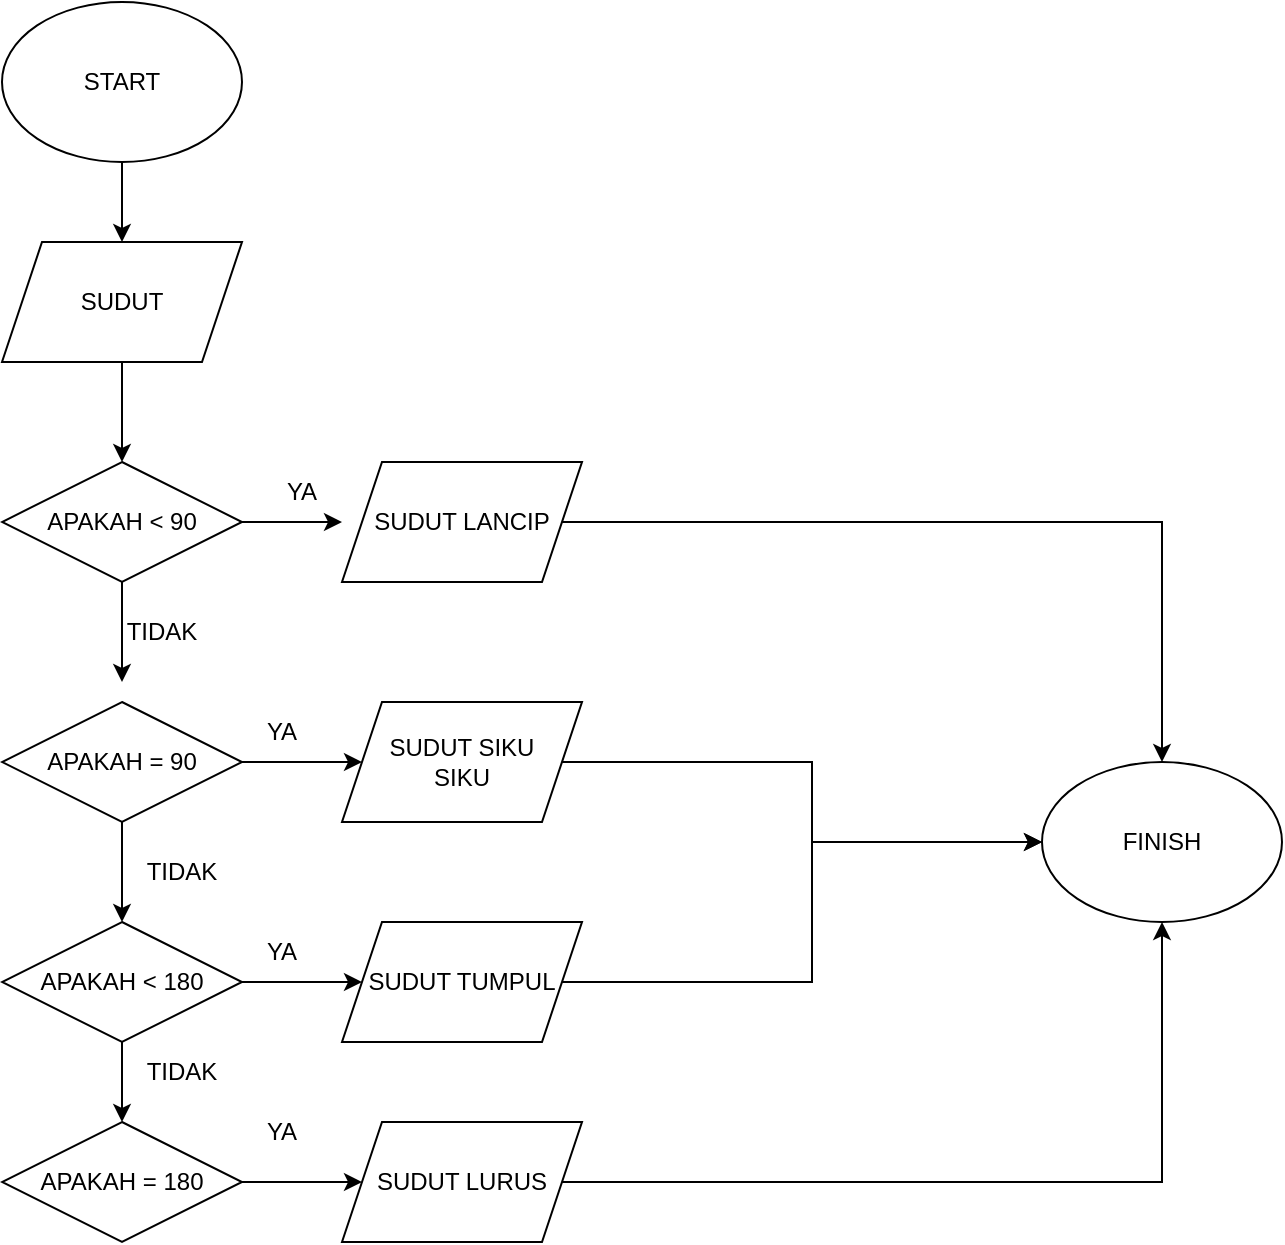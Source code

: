 <mxfile version="21.5.1" type="device">
  <diagram name="Page-1" id="h2_G5zgylUmpjCs9Oe07">
    <mxGraphModel dx="1235" dy="728" grid="1" gridSize="10" guides="1" tooltips="1" connect="1" arrows="1" fold="1" page="1" pageScale="1" pageWidth="850" pageHeight="1100" math="0" shadow="0">
      <root>
        <mxCell id="0" />
        <mxCell id="1" parent="0" />
        <mxCell id="Qvh1x4Kb4-tHghEaLHnO-2" style="edgeStyle=orthogonalEdgeStyle;rounded=0;orthogonalLoop=1;jettySize=auto;html=1;" parent="1" source="Qvh1x4Kb4-tHghEaLHnO-1" edge="1">
          <mxGeometry relative="1" as="geometry">
            <mxPoint x="140" y="340" as="targetPoint" />
          </mxGeometry>
        </mxCell>
        <mxCell id="Qvh1x4Kb4-tHghEaLHnO-1" value="START" style="ellipse;whiteSpace=wrap;html=1;" parent="1" vertex="1">
          <mxGeometry x="80" y="220" width="120" height="80" as="geometry" />
        </mxCell>
        <mxCell id="Qvh1x4Kb4-tHghEaLHnO-4" style="edgeStyle=orthogonalEdgeStyle;rounded=0;orthogonalLoop=1;jettySize=auto;html=1;" parent="1" source="Qvh1x4Kb4-tHghEaLHnO-3" edge="1">
          <mxGeometry relative="1" as="geometry">
            <mxPoint x="140" y="450" as="targetPoint" />
          </mxGeometry>
        </mxCell>
        <mxCell id="Qvh1x4Kb4-tHghEaLHnO-3" value="SUDUT" style="shape=parallelogram;perimeter=parallelogramPerimeter;whiteSpace=wrap;html=1;fixedSize=1;" parent="1" vertex="1">
          <mxGeometry x="80" y="340" width="120" height="60" as="geometry" />
        </mxCell>
        <mxCell id="Qvh1x4Kb4-tHghEaLHnO-8" style="edgeStyle=orthogonalEdgeStyle;rounded=0;orthogonalLoop=1;jettySize=auto;html=1;" parent="1" source="Qvh1x4Kb4-tHghEaLHnO-5" edge="1">
          <mxGeometry relative="1" as="geometry">
            <mxPoint x="140" y="560" as="targetPoint" />
          </mxGeometry>
        </mxCell>
        <mxCell id="Qvh1x4Kb4-tHghEaLHnO-12" style="edgeStyle=orthogonalEdgeStyle;rounded=0;orthogonalLoop=1;jettySize=auto;html=1;" parent="1" source="Qvh1x4Kb4-tHghEaLHnO-5" edge="1">
          <mxGeometry relative="1" as="geometry">
            <mxPoint x="250" y="480" as="targetPoint" />
          </mxGeometry>
        </mxCell>
        <mxCell id="Qvh1x4Kb4-tHghEaLHnO-5" value="APAKAH &amp;lt; 90" style="rhombus;whiteSpace=wrap;html=1;rounded=0;" parent="1" vertex="1">
          <mxGeometry x="80" y="450" width="120" height="60" as="geometry" />
        </mxCell>
        <mxCell id="Qvh1x4Kb4-tHghEaLHnO-24" style="edgeStyle=orthogonalEdgeStyle;rounded=0;orthogonalLoop=1;jettySize=auto;html=1;entryX=0.5;entryY=0;entryDx=0;entryDy=0;" parent="1" source="Qvh1x4Kb4-tHghEaLHnO-9" target="Qvh1x4Kb4-tHghEaLHnO-25" edge="1">
          <mxGeometry relative="1" as="geometry">
            <mxPoint x="140" y="660" as="targetPoint" />
          </mxGeometry>
        </mxCell>
        <mxCell id="Qvh1x4Kb4-tHghEaLHnO-27" style="edgeStyle=orthogonalEdgeStyle;rounded=0;orthogonalLoop=1;jettySize=auto;html=1;" parent="1" source="Qvh1x4Kb4-tHghEaLHnO-9" target="Qvh1x4Kb4-tHghEaLHnO-19" edge="1">
          <mxGeometry relative="1" as="geometry" />
        </mxCell>
        <mxCell id="Qvh1x4Kb4-tHghEaLHnO-9" value="APAKAH = 90" style="rhombus;whiteSpace=wrap;html=1;rounded=0;" parent="1" vertex="1">
          <mxGeometry x="80" y="570" width="120" height="60" as="geometry" />
        </mxCell>
        <mxCell id="Qvh1x4Kb4-tHghEaLHnO-11" value="TIDAK" style="text;html=1;strokeColor=none;fillColor=none;align=center;verticalAlign=middle;whiteSpace=wrap;rounded=0;" parent="1" vertex="1">
          <mxGeometry x="130" y="520" width="60" height="30" as="geometry" />
        </mxCell>
        <mxCell id="Qvh1x4Kb4-tHghEaLHnO-14" value="YA" style="text;html=1;strokeColor=none;fillColor=none;align=center;verticalAlign=middle;whiteSpace=wrap;rounded=0;" parent="1" vertex="1">
          <mxGeometry x="200" y="450" width="60" height="30" as="geometry" />
        </mxCell>
        <mxCell id="Qvh1x4Kb4-tHghEaLHnO-16" style="edgeStyle=orthogonalEdgeStyle;rounded=0;orthogonalLoop=1;jettySize=auto;html=1;" parent="1" source="Qvh1x4Kb4-tHghEaLHnO-15" target="Qvh1x4Kb4-tHghEaLHnO-17" edge="1">
          <mxGeometry relative="1" as="geometry">
            <mxPoint x="430" y="480" as="targetPoint" />
          </mxGeometry>
        </mxCell>
        <mxCell id="Qvh1x4Kb4-tHghEaLHnO-15" value="SUDUT LANCIP" style="shape=parallelogram;perimeter=parallelogramPerimeter;whiteSpace=wrap;html=1;fixedSize=1;" parent="1" vertex="1">
          <mxGeometry x="250" y="450" width="120" height="60" as="geometry" />
        </mxCell>
        <mxCell id="Qvh1x4Kb4-tHghEaLHnO-17" value="FINISH" style="ellipse;whiteSpace=wrap;html=1;" parent="1" vertex="1">
          <mxGeometry x="600" y="600" width="120" height="80" as="geometry" />
        </mxCell>
        <mxCell id="Qvh1x4Kb4-tHghEaLHnO-18" style="edgeStyle=orthogonalEdgeStyle;rounded=0;orthogonalLoop=1;jettySize=auto;html=1;" parent="1" source="Qvh1x4Kb4-tHghEaLHnO-19" target="Qvh1x4Kb4-tHghEaLHnO-17" edge="1">
          <mxGeometry relative="1" as="geometry">
            <mxPoint x="430" y="600" as="targetPoint" />
          </mxGeometry>
        </mxCell>
        <mxCell id="Qvh1x4Kb4-tHghEaLHnO-19" value="SUDUT SIKU&lt;br&gt;SIKU" style="shape=parallelogram;perimeter=parallelogramPerimeter;whiteSpace=wrap;html=1;fixedSize=1;" parent="1" vertex="1">
          <mxGeometry x="250" y="570" width="120" height="60" as="geometry" />
        </mxCell>
        <mxCell id="Qvh1x4Kb4-tHghEaLHnO-21" style="edgeStyle=orthogonalEdgeStyle;rounded=0;orthogonalLoop=1;jettySize=auto;html=1;" parent="1" source="Qvh1x4Kb4-tHghEaLHnO-22" target="Qvh1x4Kb4-tHghEaLHnO-17" edge="1">
          <mxGeometry relative="1" as="geometry">
            <mxPoint x="430" y="710" as="targetPoint" />
          </mxGeometry>
        </mxCell>
        <mxCell id="Qvh1x4Kb4-tHghEaLHnO-22" value="SUDUT TUMPUL" style="shape=parallelogram;perimeter=parallelogramPerimeter;whiteSpace=wrap;html=1;fixedSize=1;" parent="1" vertex="1">
          <mxGeometry x="250" y="680" width="120" height="60" as="geometry" />
        </mxCell>
        <mxCell id="Qvh1x4Kb4-tHghEaLHnO-28" style="edgeStyle=orthogonalEdgeStyle;rounded=0;orthogonalLoop=1;jettySize=auto;html=1;entryX=0;entryY=0.5;entryDx=0;entryDy=0;" parent="1" source="Qvh1x4Kb4-tHghEaLHnO-25" target="Qvh1x4Kb4-tHghEaLHnO-22" edge="1">
          <mxGeometry relative="1" as="geometry" />
        </mxCell>
        <mxCell id="Qvh1x4Kb4-tHghEaLHnO-30" style="edgeStyle=orthogonalEdgeStyle;rounded=0;orthogonalLoop=1;jettySize=auto;html=1;" parent="1" source="Qvh1x4Kb4-tHghEaLHnO-25" edge="1">
          <mxGeometry relative="1" as="geometry">
            <mxPoint x="140" y="780" as="targetPoint" />
          </mxGeometry>
        </mxCell>
        <mxCell id="Qvh1x4Kb4-tHghEaLHnO-25" value="APAKAH &amp;lt; 180" style="rhombus;whiteSpace=wrap;html=1;rounded=0;" parent="1" vertex="1">
          <mxGeometry x="80" y="680" width="120" height="60" as="geometry" />
        </mxCell>
        <mxCell id="Qvh1x4Kb4-tHghEaLHnO-26" value="TIDAK" style="text;html=1;strokeColor=none;fillColor=none;align=center;verticalAlign=middle;whiteSpace=wrap;rounded=0;" parent="1" vertex="1">
          <mxGeometry x="140" y="640" width="60" height="30" as="geometry" />
        </mxCell>
        <mxCell id="Qvh1x4Kb4-tHghEaLHnO-31" value="TIDAK" style="text;html=1;strokeColor=none;fillColor=none;align=center;verticalAlign=middle;whiteSpace=wrap;rounded=0;" parent="1" vertex="1">
          <mxGeometry x="140" y="740" width="60" height="30" as="geometry" />
        </mxCell>
        <mxCell id="Qvh1x4Kb4-tHghEaLHnO-35" style="edgeStyle=orthogonalEdgeStyle;rounded=0;orthogonalLoop=1;jettySize=auto;html=1;entryX=0.5;entryY=1;entryDx=0;entryDy=0;" parent="1" source="Qvh1x4Kb4-tHghEaLHnO-36" target="Qvh1x4Kb4-tHghEaLHnO-17" edge="1">
          <mxGeometry relative="1" as="geometry">
            <mxPoint x="430" y="810" as="targetPoint" />
          </mxGeometry>
        </mxCell>
        <mxCell id="Qvh1x4Kb4-tHghEaLHnO-36" value="SUDUT LURUS" style="shape=parallelogram;perimeter=parallelogramPerimeter;whiteSpace=wrap;html=1;fixedSize=1;" parent="1" vertex="1">
          <mxGeometry x="250" y="780" width="120" height="60" as="geometry" />
        </mxCell>
        <mxCell id="Qvh1x4Kb4-tHghEaLHnO-39" style="edgeStyle=orthogonalEdgeStyle;rounded=0;orthogonalLoop=1;jettySize=auto;html=1;entryX=0;entryY=0.5;entryDx=0;entryDy=0;" parent="1" source="Qvh1x4Kb4-tHghEaLHnO-38" target="Qvh1x4Kb4-tHghEaLHnO-36" edge="1">
          <mxGeometry relative="1" as="geometry" />
        </mxCell>
        <mxCell id="Qvh1x4Kb4-tHghEaLHnO-38" value="APAKAH = 180" style="rhombus;whiteSpace=wrap;html=1;rounded=0;" parent="1" vertex="1">
          <mxGeometry x="80" y="780" width="120" height="60" as="geometry" />
        </mxCell>
        <mxCell id="dSYAwsTmNq4a5y4POn8I-1" value="YA" style="text;html=1;strokeColor=none;fillColor=none;align=center;verticalAlign=middle;whiteSpace=wrap;rounded=0;" vertex="1" parent="1">
          <mxGeometry x="190" y="570" width="60" height="30" as="geometry" />
        </mxCell>
        <mxCell id="dSYAwsTmNq4a5y4POn8I-2" value="YA" style="text;html=1;strokeColor=none;fillColor=none;align=center;verticalAlign=middle;whiteSpace=wrap;rounded=0;" vertex="1" parent="1">
          <mxGeometry x="190" y="680" width="60" height="30" as="geometry" />
        </mxCell>
        <mxCell id="dSYAwsTmNq4a5y4POn8I-3" value="YA" style="text;html=1;strokeColor=none;fillColor=none;align=center;verticalAlign=middle;whiteSpace=wrap;rounded=0;" vertex="1" parent="1">
          <mxGeometry x="190" y="770" width="60" height="30" as="geometry" />
        </mxCell>
      </root>
    </mxGraphModel>
  </diagram>
</mxfile>
